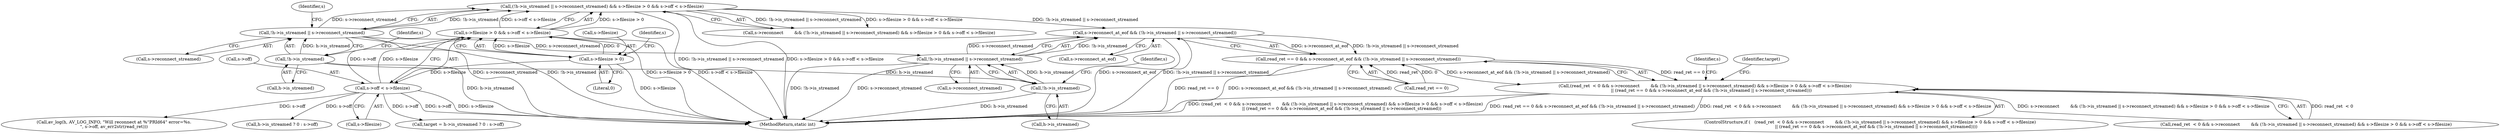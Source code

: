digraph "0_FFmpeg_2a05c8f813de6f2278827734bf8102291e7484aa_4@API" {
"1000256" [label="(Call,s->reconnect_at_eof && (!h->is_streamed || s->reconnect_streamed))"];
"1000230" [label="(Call,(!h->is_streamed || s->reconnect_streamed) && s->filesize > 0 && s->off < s->filesize)"];
"1000231" [label="(Call,!h->is_streamed || s->reconnect_streamed)"];
"1000232" [label="(Call,!h->is_streamed)"];
"1000239" [label="(Call,s->filesize > 0 && s->off < s->filesize)"];
"1000240" [label="(Call,s->filesize > 0)"];
"1000245" [label="(Call,s->off < s->filesize)"];
"1000260" [label="(Call,!h->is_streamed || s->reconnect_streamed)"];
"1000261" [label="(Call,!h->is_streamed)"];
"1000252" [label="(Call,read_ret == 0 && s->reconnect_at_eof && (!h->is_streamed || s->reconnect_streamed))"];
"1000221" [label="(Call,(read_ret  < 0 && s->reconnect        && (!h->is_streamed || s->reconnect_streamed) && s->filesize > 0 && s->off < s->filesize)\n         || (read_ret == 0 && s->reconnect_at_eof && (!h->is_streamed || s->reconnect_streamed)))"];
"1000241" [label="(Call,s->filesize)"];
"1000236" [label="(Call,s->reconnect_streamed)"];
"1000230" [label="(Call,(!h->is_streamed || s->reconnect_streamed) && s->filesize > 0 && s->off < s->filesize)"];
"1000233" [label="(Call,h->is_streamed)"];
"1000352" [label="(MethodReturn,static int)"];
"1000239" [label="(Call,s->filesize > 0 && s->off < s->filesize)"];
"1000231" [label="(Call,!h->is_streamed || s->reconnect_streamed)"];
"1000222" [label="(Call,read_ret  < 0 && s->reconnect        && (!h->is_streamed || s->reconnect_streamed) && s->filesize > 0 && s->off < s->filesize)"];
"1000232" [label="(Call,!h->is_streamed)"];
"1000270" [label="(Call,target = h->is_streamed ? 0 : s->off)"];
"1000291" [label="(Call,av_log(h, AV_LOG_INFO, \"Will reconnect at %\"PRId64\" error=%s.\n\", s->off, av_err2str(read_ret)))"];
"1000221" [label="(Call,(read_ret  < 0 && s->reconnect        && (!h->is_streamed || s->reconnect_streamed) && s->filesize > 0 && s->off < s->filesize)\n         || (read_ret == 0 && s->reconnect_at_eof && (!h->is_streamed || s->reconnect_streamed)))"];
"1000245" [label="(Call,s->off < s->filesize)"];
"1000265" [label="(Call,s->reconnect_streamed)"];
"1000266" [label="(Identifier,s)"];
"1000242" [label="(Identifier,s)"];
"1000271" [label="(Identifier,target)"];
"1000220" [label="(ControlStructure,if (   (read_ret  < 0 && s->reconnect        && (!h->is_streamed || s->reconnect_streamed) && s->filesize > 0 && s->off < s->filesize)\n         || (read_ret == 0 && s->reconnect_at_eof && (!h->is_streamed || s->reconnect_streamed))))"];
"1000260" [label="(Call,!h->is_streamed || s->reconnect_streamed)"];
"1000261" [label="(Call,!h->is_streamed)"];
"1000253" [label="(Call,read_ret == 0)"];
"1000249" [label="(Call,s->filesize)"];
"1000237" [label="(Identifier,s)"];
"1000262" [label="(Call,h->is_streamed)"];
"1000244" [label="(Literal,0)"];
"1000256" [label="(Call,s->reconnect_at_eof && (!h->is_streamed || s->reconnect_streamed))"];
"1000226" [label="(Call,s->reconnect        && (!h->is_streamed || s->reconnect_streamed) && s->filesize > 0 && s->off < s->filesize)"];
"1000252" [label="(Call,read_ret == 0 && s->reconnect_at_eof && (!h->is_streamed || s->reconnect_streamed))"];
"1000347" [label="(Identifier,s)"];
"1000246" [label="(Call,s->off)"];
"1000272" [label="(Call,h->is_streamed ? 0 : s->off)"];
"1000257" [label="(Call,s->reconnect_at_eof)"];
"1000240" [label="(Call,s->filesize > 0)"];
"1000247" [label="(Identifier,s)"];
"1000256" -> "1000252"  [label="AST: "];
"1000256" -> "1000257"  [label="CFG: "];
"1000256" -> "1000260"  [label="CFG: "];
"1000257" -> "1000256"  [label="AST: "];
"1000260" -> "1000256"  [label="AST: "];
"1000252" -> "1000256"  [label="CFG: "];
"1000256" -> "1000352"  [label="DDG: !h->is_streamed || s->reconnect_streamed"];
"1000256" -> "1000352"  [label="DDG: s->reconnect_at_eof"];
"1000256" -> "1000252"  [label="DDG: s->reconnect_at_eof"];
"1000256" -> "1000252"  [label="DDG: !h->is_streamed || s->reconnect_streamed"];
"1000230" -> "1000256"  [label="DDG: !h->is_streamed || s->reconnect_streamed"];
"1000260" -> "1000256"  [label="DDG: !h->is_streamed"];
"1000260" -> "1000256"  [label="DDG: s->reconnect_streamed"];
"1000230" -> "1000226"  [label="AST: "];
"1000230" -> "1000231"  [label="CFG: "];
"1000230" -> "1000239"  [label="CFG: "];
"1000231" -> "1000230"  [label="AST: "];
"1000239" -> "1000230"  [label="AST: "];
"1000226" -> "1000230"  [label="CFG: "];
"1000230" -> "1000352"  [label="DDG: s->filesize > 0 && s->off < s->filesize"];
"1000230" -> "1000352"  [label="DDG: !h->is_streamed || s->reconnect_streamed"];
"1000230" -> "1000226"  [label="DDG: !h->is_streamed || s->reconnect_streamed"];
"1000230" -> "1000226"  [label="DDG: s->filesize > 0 && s->off < s->filesize"];
"1000231" -> "1000230"  [label="DDG: !h->is_streamed"];
"1000231" -> "1000230"  [label="DDG: s->reconnect_streamed"];
"1000239" -> "1000230"  [label="DDG: s->filesize > 0"];
"1000239" -> "1000230"  [label="DDG: s->off < s->filesize"];
"1000231" -> "1000232"  [label="CFG: "];
"1000231" -> "1000236"  [label="CFG: "];
"1000232" -> "1000231"  [label="AST: "];
"1000236" -> "1000231"  [label="AST: "];
"1000242" -> "1000231"  [label="CFG: "];
"1000231" -> "1000352"  [label="DDG: s->reconnect_streamed"];
"1000231" -> "1000352"  [label="DDG: !h->is_streamed"];
"1000232" -> "1000231"  [label="DDG: h->is_streamed"];
"1000231" -> "1000260"  [label="DDG: s->reconnect_streamed"];
"1000232" -> "1000233"  [label="CFG: "];
"1000233" -> "1000232"  [label="AST: "];
"1000237" -> "1000232"  [label="CFG: "];
"1000232" -> "1000352"  [label="DDG: h->is_streamed"];
"1000232" -> "1000261"  [label="DDG: h->is_streamed"];
"1000239" -> "1000240"  [label="CFG: "];
"1000239" -> "1000245"  [label="CFG: "];
"1000240" -> "1000239"  [label="AST: "];
"1000245" -> "1000239"  [label="AST: "];
"1000239" -> "1000352"  [label="DDG: s->filesize > 0"];
"1000239" -> "1000352"  [label="DDG: s->off < s->filesize"];
"1000240" -> "1000239"  [label="DDG: s->filesize"];
"1000240" -> "1000239"  [label="DDG: 0"];
"1000245" -> "1000239"  [label="DDG: s->off"];
"1000245" -> "1000239"  [label="DDG: s->filesize"];
"1000240" -> "1000244"  [label="CFG: "];
"1000241" -> "1000240"  [label="AST: "];
"1000244" -> "1000240"  [label="AST: "];
"1000247" -> "1000240"  [label="CFG: "];
"1000240" -> "1000352"  [label="DDG: s->filesize"];
"1000240" -> "1000245"  [label="DDG: s->filesize"];
"1000245" -> "1000249"  [label="CFG: "];
"1000246" -> "1000245"  [label="AST: "];
"1000249" -> "1000245"  [label="AST: "];
"1000245" -> "1000352"  [label="DDG: s->off"];
"1000245" -> "1000352"  [label="DDG: s->filesize"];
"1000245" -> "1000270"  [label="DDG: s->off"];
"1000245" -> "1000272"  [label="DDG: s->off"];
"1000245" -> "1000291"  [label="DDG: s->off"];
"1000260" -> "1000261"  [label="CFG: "];
"1000260" -> "1000265"  [label="CFG: "];
"1000261" -> "1000260"  [label="AST: "];
"1000265" -> "1000260"  [label="AST: "];
"1000260" -> "1000352"  [label="DDG: s->reconnect_streamed"];
"1000260" -> "1000352"  [label="DDG: !h->is_streamed"];
"1000261" -> "1000260"  [label="DDG: h->is_streamed"];
"1000261" -> "1000262"  [label="CFG: "];
"1000262" -> "1000261"  [label="AST: "];
"1000266" -> "1000261"  [label="CFG: "];
"1000261" -> "1000352"  [label="DDG: h->is_streamed"];
"1000252" -> "1000221"  [label="AST: "];
"1000252" -> "1000253"  [label="CFG: "];
"1000253" -> "1000252"  [label="AST: "];
"1000221" -> "1000252"  [label="CFG: "];
"1000252" -> "1000352"  [label="DDG: read_ret == 0"];
"1000252" -> "1000352"  [label="DDG: s->reconnect_at_eof && (!h->is_streamed || s->reconnect_streamed)"];
"1000252" -> "1000221"  [label="DDG: read_ret == 0"];
"1000252" -> "1000221"  [label="DDG: s->reconnect_at_eof && (!h->is_streamed || s->reconnect_streamed)"];
"1000253" -> "1000252"  [label="DDG: read_ret"];
"1000253" -> "1000252"  [label="DDG: 0"];
"1000221" -> "1000220"  [label="AST: "];
"1000221" -> "1000222"  [label="CFG: "];
"1000222" -> "1000221"  [label="AST: "];
"1000271" -> "1000221"  [label="CFG: "];
"1000347" -> "1000221"  [label="CFG: "];
"1000221" -> "1000352"  [label="DDG: (read_ret  < 0 && s->reconnect        && (!h->is_streamed || s->reconnect_streamed) && s->filesize > 0 && s->off < s->filesize)\n         || (read_ret == 0 && s->reconnect_at_eof && (!h->is_streamed || s->reconnect_streamed))"];
"1000221" -> "1000352"  [label="DDG: read_ret == 0 && s->reconnect_at_eof && (!h->is_streamed || s->reconnect_streamed)"];
"1000221" -> "1000352"  [label="DDG: read_ret  < 0 && s->reconnect        && (!h->is_streamed || s->reconnect_streamed) && s->filesize > 0 && s->off < s->filesize"];
"1000222" -> "1000221"  [label="DDG: read_ret  < 0"];
"1000222" -> "1000221"  [label="DDG: s->reconnect        && (!h->is_streamed || s->reconnect_streamed) && s->filesize > 0 && s->off < s->filesize"];
}
